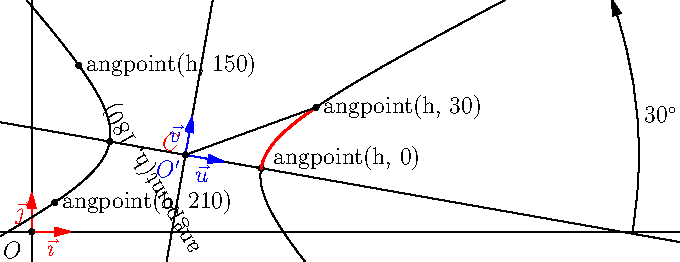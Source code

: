 import geometry;
size(12cm);

// currentcoordsys=cartesiansystem((0,0),i=(1,0.5),j=(-0.5,.75));
coordsys R=currentcoordsys;
show(R);

point C=(4,2);
dot("$C$", C, NW, red);

hyperbola h=hyperbola(C, 2, 1.5, -10);
draw(h);

///////////////////////////////////////
currentpolarconicroutine=fromCenter;//
/////////////////////////////////////

coordsys Rp=canonicalcartesiansystem(h);
show(Label("$O'$", align=SW,blue),
     Label("$\vec{u}$",blue),
     Label("$\vec{v}$",blue),
     Rp, ipen=blue);

/*<asyxml><view file="modules/geometry.asy" type="point" signature="angpoint(explicit hyperbola,real,polarconicroutine)"/></asyxml>*/
dot("angpoint(h, 0)", angpoint(h,0), E+NE);
dot(rotate(120)*"angpoint(h, 180)", angpoint(h,180),E);

draw(arcfromcenter(h,0,30), bp+red);

// point(p,angbscissa(150)) can be replaced by angpoint(p,150)
dot("angpoint(h, 150)", point(h, angabscissa(150)), E);

point P=point(h, angabscissa(210));
dot("angpoint(h, 210)", P, E);

point P=angpoint(h, 30);
dot("angpoint(h, 30)", P, E);

segment s=segment(C, P);
draw(s);
markangle("$30^\circ$", Ox(Rp),(line) s, radius=8cm, Arrow);